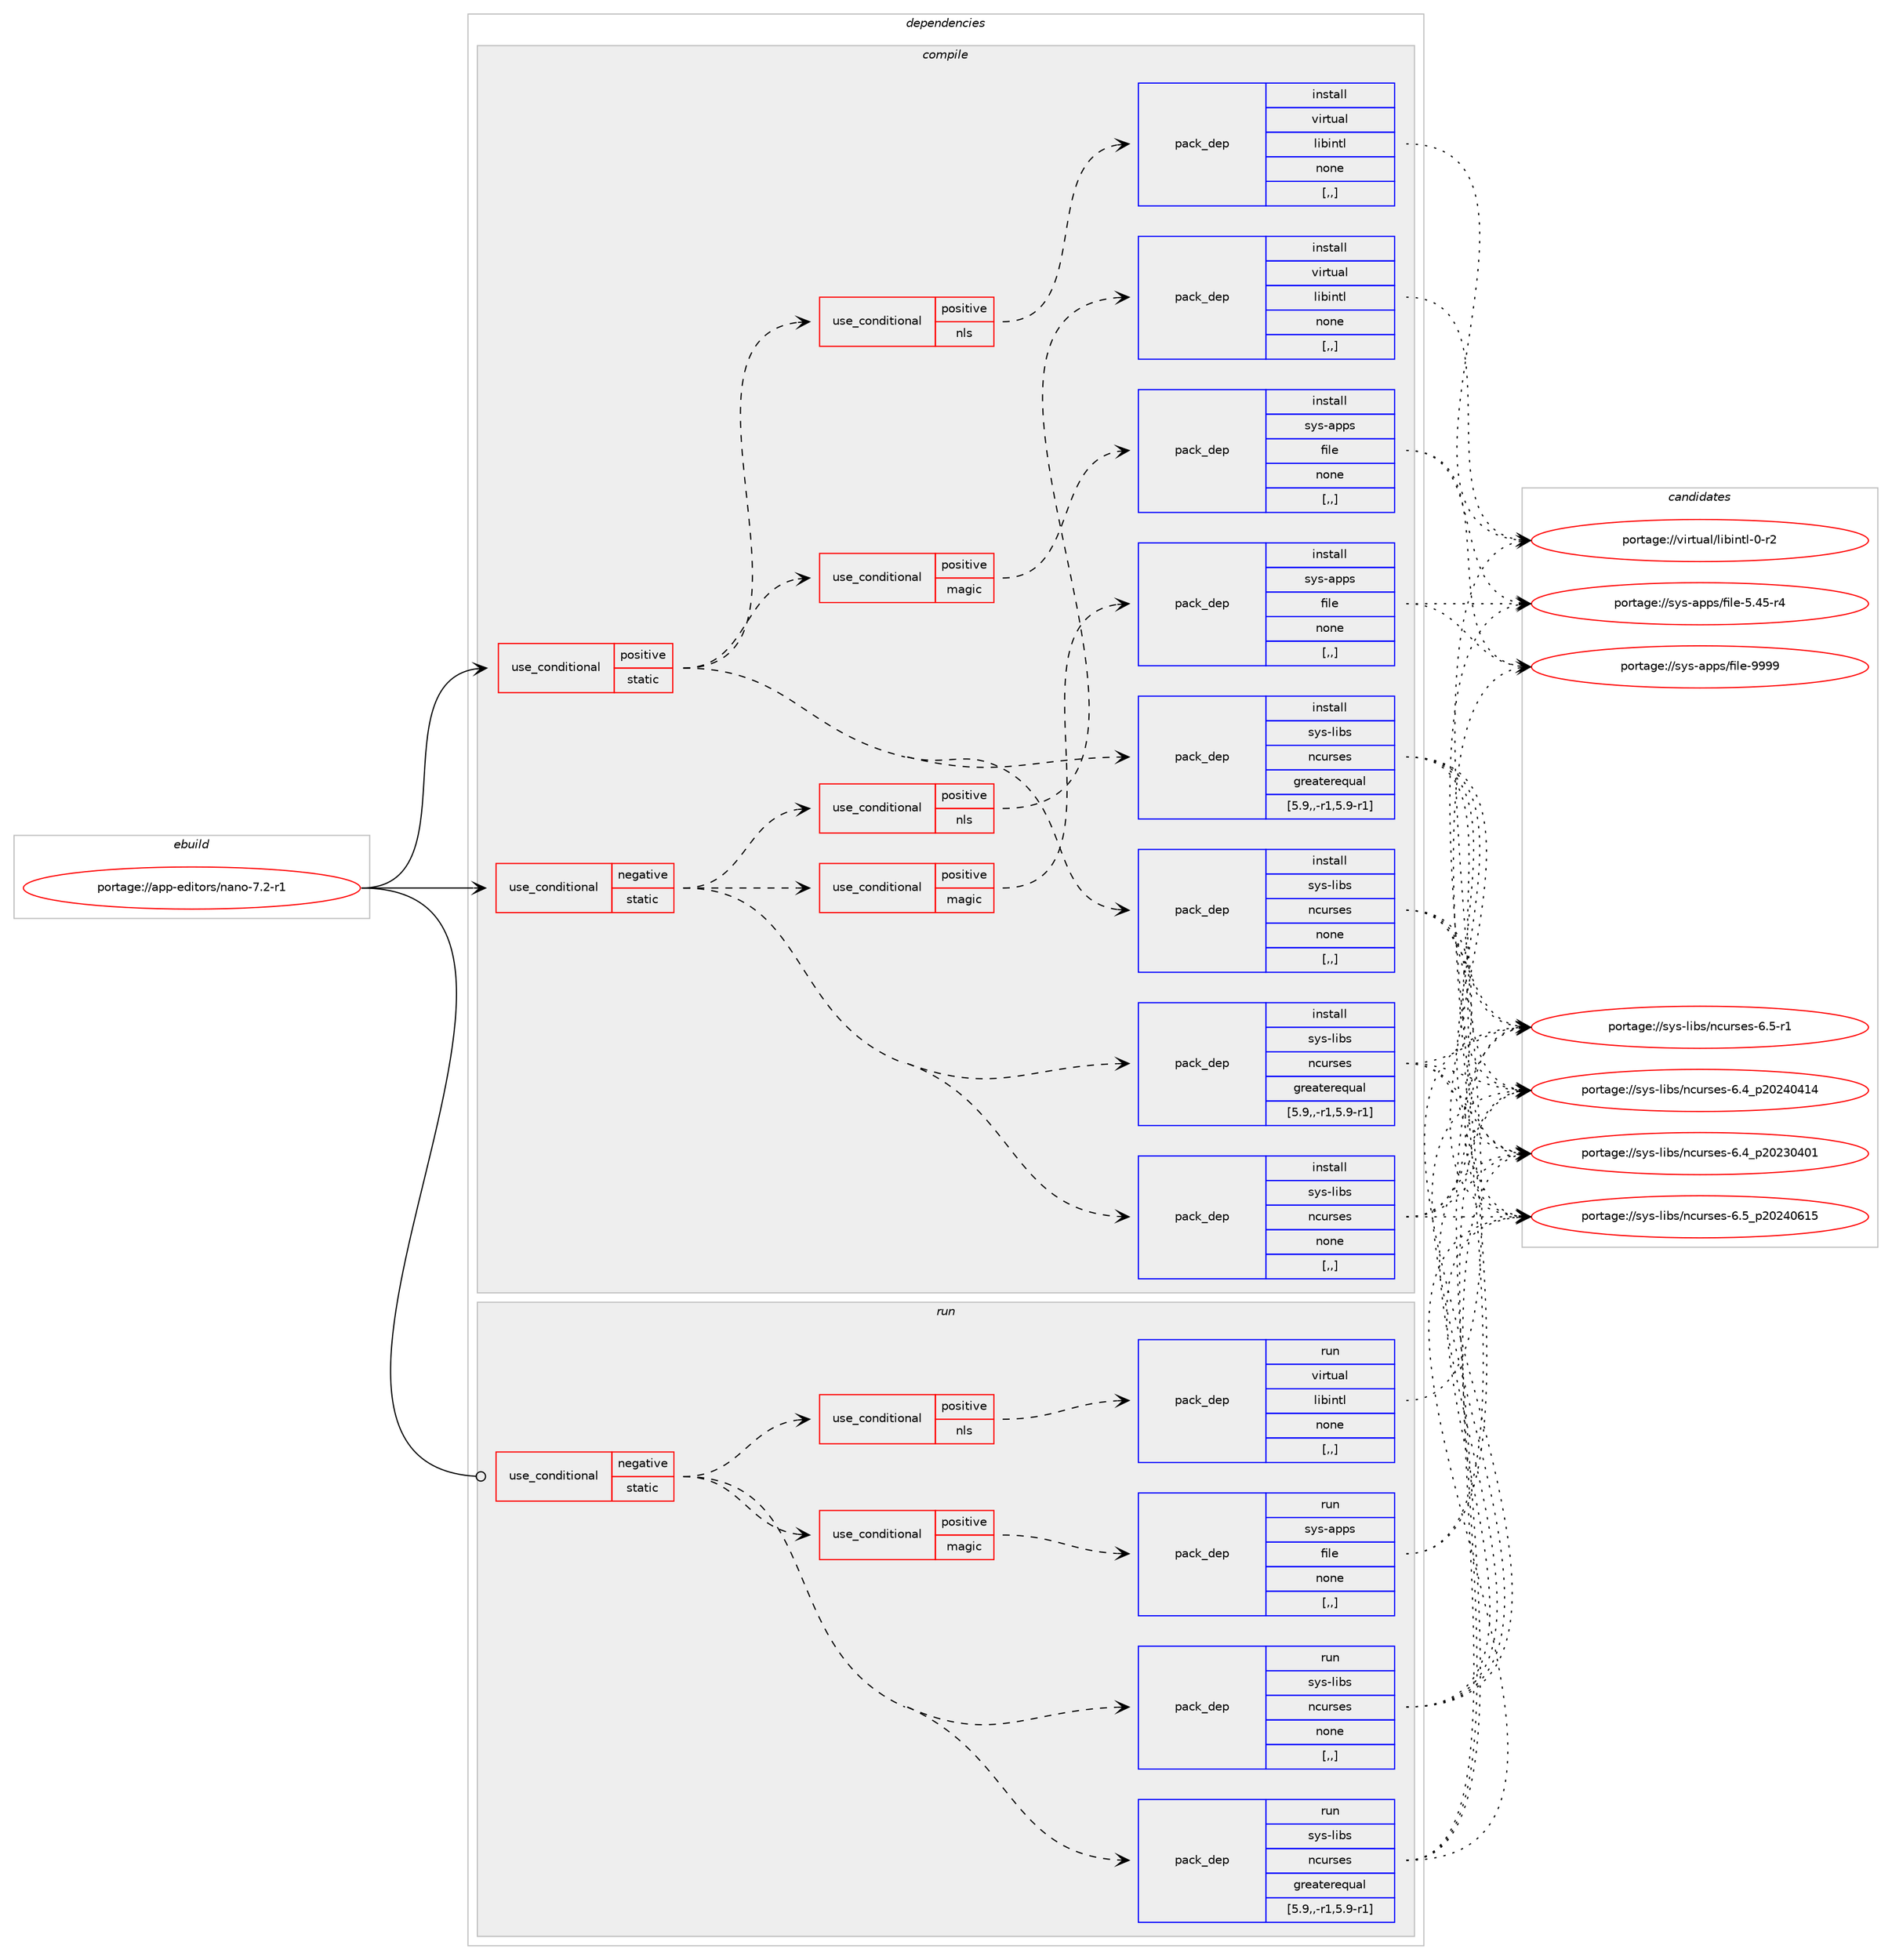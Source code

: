 digraph prolog {

# *************
# Graph options
# *************

newrank=true;
concentrate=true;
compound=true;
graph [rankdir=LR,fontname=Helvetica,fontsize=10,ranksep=1.5];#, ranksep=2.5, nodesep=0.2];
edge  [arrowhead=vee];
node  [fontname=Helvetica,fontsize=10];

# **********
# The ebuild
# **********

subgraph cluster_leftcol {
color=gray;
label=<<i>ebuild</i>>;
id [label="portage://app-editors/nano-7.2-r1", color=red, width=4, href="../app-editors/nano-7.2-r1.svg"];
}

# ****************
# The dependencies
# ****************

subgraph cluster_midcol {
color=gray;
label=<<i>dependencies</i>>;
subgraph cluster_compile {
fillcolor="#eeeeee";
style=filled;
label=<<i>compile</i>>;
subgraph cond135449 {
dependency513683 [label=<<TABLE BORDER="0" CELLBORDER="1" CELLSPACING="0" CELLPADDING="4"><TR><TD ROWSPAN="3" CELLPADDING="10">use_conditional</TD></TR><TR><TD>negative</TD></TR><TR><TD>static</TD></TR></TABLE>>, shape=none, color=red];
subgraph pack374518 {
dependency513684 [label=<<TABLE BORDER="0" CELLBORDER="1" CELLSPACING="0" CELLPADDING="4" WIDTH="220"><TR><TD ROWSPAN="6" CELLPADDING="30">pack_dep</TD></TR><TR><TD WIDTH="110">install</TD></TR><TR><TD>sys-libs</TD></TR><TR><TD>ncurses</TD></TR><TR><TD>greaterequal</TD></TR><TR><TD>[5.9,,-r1,5.9-r1]</TD></TR></TABLE>>, shape=none, color=blue];
}
dependency513683:e -> dependency513684:w [weight=20,style="dashed",arrowhead="vee"];
subgraph pack374519 {
dependency513685 [label=<<TABLE BORDER="0" CELLBORDER="1" CELLSPACING="0" CELLPADDING="4" WIDTH="220"><TR><TD ROWSPAN="6" CELLPADDING="30">pack_dep</TD></TR><TR><TD WIDTH="110">install</TD></TR><TR><TD>sys-libs</TD></TR><TR><TD>ncurses</TD></TR><TR><TD>none</TD></TR><TR><TD>[,,]</TD></TR></TABLE>>, shape=none, color=blue];
}
dependency513683:e -> dependency513685:w [weight=20,style="dashed",arrowhead="vee"];
subgraph cond135450 {
dependency513686 [label=<<TABLE BORDER="0" CELLBORDER="1" CELLSPACING="0" CELLPADDING="4"><TR><TD ROWSPAN="3" CELLPADDING="10">use_conditional</TD></TR><TR><TD>positive</TD></TR><TR><TD>magic</TD></TR></TABLE>>, shape=none, color=red];
subgraph pack374520 {
dependency513687 [label=<<TABLE BORDER="0" CELLBORDER="1" CELLSPACING="0" CELLPADDING="4" WIDTH="220"><TR><TD ROWSPAN="6" CELLPADDING="30">pack_dep</TD></TR><TR><TD WIDTH="110">install</TD></TR><TR><TD>sys-apps</TD></TR><TR><TD>file</TD></TR><TR><TD>none</TD></TR><TR><TD>[,,]</TD></TR></TABLE>>, shape=none, color=blue];
}
dependency513686:e -> dependency513687:w [weight=20,style="dashed",arrowhead="vee"];
}
dependency513683:e -> dependency513686:w [weight=20,style="dashed",arrowhead="vee"];
subgraph cond135451 {
dependency513688 [label=<<TABLE BORDER="0" CELLBORDER="1" CELLSPACING="0" CELLPADDING="4"><TR><TD ROWSPAN="3" CELLPADDING="10">use_conditional</TD></TR><TR><TD>positive</TD></TR><TR><TD>nls</TD></TR></TABLE>>, shape=none, color=red];
subgraph pack374521 {
dependency513689 [label=<<TABLE BORDER="0" CELLBORDER="1" CELLSPACING="0" CELLPADDING="4" WIDTH="220"><TR><TD ROWSPAN="6" CELLPADDING="30">pack_dep</TD></TR><TR><TD WIDTH="110">install</TD></TR><TR><TD>virtual</TD></TR><TR><TD>libintl</TD></TR><TR><TD>none</TD></TR><TR><TD>[,,]</TD></TR></TABLE>>, shape=none, color=blue];
}
dependency513688:e -> dependency513689:w [weight=20,style="dashed",arrowhead="vee"];
}
dependency513683:e -> dependency513688:w [weight=20,style="dashed",arrowhead="vee"];
}
id:e -> dependency513683:w [weight=20,style="solid",arrowhead="vee"];
subgraph cond135452 {
dependency513690 [label=<<TABLE BORDER="0" CELLBORDER="1" CELLSPACING="0" CELLPADDING="4"><TR><TD ROWSPAN="3" CELLPADDING="10">use_conditional</TD></TR><TR><TD>positive</TD></TR><TR><TD>static</TD></TR></TABLE>>, shape=none, color=red];
subgraph pack374522 {
dependency513691 [label=<<TABLE BORDER="0" CELLBORDER="1" CELLSPACING="0" CELLPADDING="4" WIDTH="220"><TR><TD ROWSPAN="6" CELLPADDING="30">pack_dep</TD></TR><TR><TD WIDTH="110">install</TD></TR><TR><TD>sys-libs</TD></TR><TR><TD>ncurses</TD></TR><TR><TD>greaterequal</TD></TR><TR><TD>[5.9,,-r1,5.9-r1]</TD></TR></TABLE>>, shape=none, color=blue];
}
dependency513690:e -> dependency513691:w [weight=20,style="dashed",arrowhead="vee"];
subgraph pack374523 {
dependency513692 [label=<<TABLE BORDER="0" CELLBORDER="1" CELLSPACING="0" CELLPADDING="4" WIDTH="220"><TR><TD ROWSPAN="6" CELLPADDING="30">pack_dep</TD></TR><TR><TD WIDTH="110">install</TD></TR><TR><TD>sys-libs</TD></TR><TR><TD>ncurses</TD></TR><TR><TD>none</TD></TR><TR><TD>[,,]</TD></TR></TABLE>>, shape=none, color=blue];
}
dependency513690:e -> dependency513692:w [weight=20,style="dashed",arrowhead="vee"];
subgraph cond135453 {
dependency513693 [label=<<TABLE BORDER="0" CELLBORDER="1" CELLSPACING="0" CELLPADDING="4"><TR><TD ROWSPAN="3" CELLPADDING="10">use_conditional</TD></TR><TR><TD>positive</TD></TR><TR><TD>magic</TD></TR></TABLE>>, shape=none, color=red];
subgraph pack374524 {
dependency513694 [label=<<TABLE BORDER="0" CELLBORDER="1" CELLSPACING="0" CELLPADDING="4" WIDTH="220"><TR><TD ROWSPAN="6" CELLPADDING="30">pack_dep</TD></TR><TR><TD WIDTH="110">install</TD></TR><TR><TD>sys-apps</TD></TR><TR><TD>file</TD></TR><TR><TD>none</TD></TR><TR><TD>[,,]</TD></TR></TABLE>>, shape=none, color=blue];
}
dependency513693:e -> dependency513694:w [weight=20,style="dashed",arrowhead="vee"];
}
dependency513690:e -> dependency513693:w [weight=20,style="dashed",arrowhead="vee"];
subgraph cond135454 {
dependency513695 [label=<<TABLE BORDER="0" CELLBORDER="1" CELLSPACING="0" CELLPADDING="4"><TR><TD ROWSPAN="3" CELLPADDING="10">use_conditional</TD></TR><TR><TD>positive</TD></TR><TR><TD>nls</TD></TR></TABLE>>, shape=none, color=red];
subgraph pack374525 {
dependency513696 [label=<<TABLE BORDER="0" CELLBORDER="1" CELLSPACING="0" CELLPADDING="4" WIDTH="220"><TR><TD ROWSPAN="6" CELLPADDING="30">pack_dep</TD></TR><TR><TD WIDTH="110">install</TD></TR><TR><TD>virtual</TD></TR><TR><TD>libintl</TD></TR><TR><TD>none</TD></TR><TR><TD>[,,]</TD></TR></TABLE>>, shape=none, color=blue];
}
dependency513695:e -> dependency513696:w [weight=20,style="dashed",arrowhead="vee"];
}
dependency513690:e -> dependency513695:w [weight=20,style="dashed",arrowhead="vee"];
}
id:e -> dependency513690:w [weight=20,style="solid",arrowhead="vee"];
}
subgraph cluster_compileandrun {
fillcolor="#eeeeee";
style=filled;
label=<<i>compile and run</i>>;
}
subgraph cluster_run {
fillcolor="#eeeeee";
style=filled;
label=<<i>run</i>>;
subgraph cond135455 {
dependency513697 [label=<<TABLE BORDER="0" CELLBORDER="1" CELLSPACING="0" CELLPADDING="4"><TR><TD ROWSPAN="3" CELLPADDING="10">use_conditional</TD></TR><TR><TD>negative</TD></TR><TR><TD>static</TD></TR></TABLE>>, shape=none, color=red];
subgraph pack374526 {
dependency513698 [label=<<TABLE BORDER="0" CELLBORDER="1" CELLSPACING="0" CELLPADDING="4" WIDTH="220"><TR><TD ROWSPAN="6" CELLPADDING="30">pack_dep</TD></TR><TR><TD WIDTH="110">run</TD></TR><TR><TD>sys-libs</TD></TR><TR><TD>ncurses</TD></TR><TR><TD>greaterequal</TD></TR><TR><TD>[5.9,,-r1,5.9-r1]</TD></TR></TABLE>>, shape=none, color=blue];
}
dependency513697:e -> dependency513698:w [weight=20,style="dashed",arrowhead="vee"];
subgraph pack374527 {
dependency513699 [label=<<TABLE BORDER="0" CELLBORDER="1" CELLSPACING="0" CELLPADDING="4" WIDTH="220"><TR><TD ROWSPAN="6" CELLPADDING="30">pack_dep</TD></TR><TR><TD WIDTH="110">run</TD></TR><TR><TD>sys-libs</TD></TR><TR><TD>ncurses</TD></TR><TR><TD>none</TD></TR><TR><TD>[,,]</TD></TR></TABLE>>, shape=none, color=blue];
}
dependency513697:e -> dependency513699:w [weight=20,style="dashed",arrowhead="vee"];
subgraph cond135456 {
dependency513700 [label=<<TABLE BORDER="0" CELLBORDER="1" CELLSPACING="0" CELLPADDING="4"><TR><TD ROWSPAN="3" CELLPADDING="10">use_conditional</TD></TR><TR><TD>positive</TD></TR><TR><TD>magic</TD></TR></TABLE>>, shape=none, color=red];
subgraph pack374528 {
dependency513701 [label=<<TABLE BORDER="0" CELLBORDER="1" CELLSPACING="0" CELLPADDING="4" WIDTH="220"><TR><TD ROWSPAN="6" CELLPADDING="30">pack_dep</TD></TR><TR><TD WIDTH="110">run</TD></TR><TR><TD>sys-apps</TD></TR><TR><TD>file</TD></TR><TR><TD>none</TD></TR><TR><TD>[,,]</TD></TR></TABLE>>, shape=none, color=blue];
}
dependency513700:e -> dependency513701:w [weight=20,style="dashed",arrowhead="vee"];
}
dependency513697:e -> dependency513700:w [weight=20,style="dashed",arrowhead="vee"];
subgraph cond135457 {
dependency513702 [label=<<TABLE BORDER="0" CELLBORDER="1" CELLSPACING="0" CELLPADDING="4"><TR><TD ROWSPAN="3" CELLPADDING="10">use_conditional</TD></TR><TR><TD>positive</TD></TR><TR><TD>nls</TD></TR></TABLE>>, shape=none, color=red];
subgraph pack374529 {
dependency513703 [label=<<TABLE BORDER="0" CELLBORDER="1" CELLSPACING="0" CELLPADDING="4" WIDTH="220"><TR><TD ROWSPAN="6" CELLPADDING="30">pack_dep</TD></TR><TR><TD WIDTH="110">run</TD></TR><TR><TD>virtual</TD></TR><TR><TD>libintl</TD></TR><TR><TD>none</TD></TR><TR><TD>[,,]</TD></TR></TABLE>>, shape=none, color=blue];
}
dependency513702:e -> dependency513703:w [weight=20,style="dashed",arrowhead="vee"];
}
dependency513697:e -> dependency513702:w [weight=20,style="dashed",arrowhead="vee"];
}
id:e -> dependency513697:w [weight=20,style="solid",arrowhead="odot"];
}
}

# **************
# The candidates
# **************

subgraph cluster_choices {
rank=same;
color=gray;
label=<<i>candidates</i>>;

subgraph choice374518 {
color=black;
nodesep=1;
choice1151211154510810598115471109911711411510111545544653951125048505248544953 [label="portage://sys-libs/ncurses-6.5_p20240615", color=red, width=4,href="../sys-libs/ncurses-6.5_p20240615.svg"];
choice11512111545108105981154711099117114115101115455446534511449 [label="portage://sys-libs/ncurses-6.5-r1", color=red, width=4,href="../sys-libs/ncurses-6.5-r1.svg"];
choice1151211154510810598115471109911711411510111545544652951125048505248524952 [label="portage://sys-libs/ncurses-6.4_p20240414", color=red, width=4,href="../sys-libs/ncurses-6.4_p20240414.svg"];
choice1151211154510810598115471109911711411510111545544652951125048505148524849 [label="portage://sys-libs/ncurses-6.4_p20230401", color=red, width=4,href="../sys-libs/ncurses-6.4_p20230401.svg"];
dependency513684:e -> choice1151211154510810598115471109911711411510111545544653951125048505248544953:w [style=dotted,weight="100"];
dependency513684:e -> choice11512111545108105981154711099117114115101115455446534511449:w [style=dotted,weight="100"];
dependency513684:e -> choice1151211154510810598115471109911711411510111545544652951125048505248524952:w [style=dotted,weight="100"];
dependency513684:e -> choice1151211154510810598115471109911711411510111545544652951125048505148524849:w [style=dotted,weight="100"];
}
subgraph choice374519 {
color=black;
nodesep=1;
choice1151211154510810598115471109911711411510111545544653951125048505248544953 [label="portage://sys-libs/ncurses-6.5_p20240615", color=red, width=4,href="../sys-libs/ncurses-6.5_p20240615.svg"];
choice11512111545108105981154711099117114115101115455446534511449 [label="portage://sys-libs/ncurses-6.5-r1", color=red, width=4,href="../sys-libs/ncurses-6.5-r1.svg"];
choice1151211154510810598115471109911711411510111545544652951125048505248524952 [label="portage://sys-libs/ncurses-6.4_p20240414", color=red, width=4,href="../sys-libs/ncurses-6.4_p20240414.svg"];
choice1151211154510810598115471109911711411510111545544652951125048505148524849 [label="portage://sys-libs/ncurses-6.4_p20230401", color=red, width=4,href="../sys-libs/ncurses-6.4_p20230401.svg"];
dependency513685:e -> choice1151211154510810598115471109911711411510111545544653951125048505248544953:w [style=dotted,weight="100"];
dependency513685:e -> choice11512111545108105981154711099117114115101115455446534511449:w [style=dotted,weight="100"];
dependency513685:e -> choice1151211154510810598115471109911711411510111545544652951125048505248524952:w [style=dotted,weight="100"];
dependency513685:e -> choice1151211154510810598115471109911711411510111545544652951125048505148524849:w [style=dotted,weight="100"];
}
subgraph choice374520 {
color=black;
nodesep=1;
choice1151211154597112112115471021051081014557575757 [label="portage://sys-apps/file-9999", color=red, width=4,href="../sys-apps/file-9999.svg"];
choice11512111545971121121154710210510810145534652534511452 [label="portage://sys-apps/file-5.45-r4", color=red, width=4,href="../sys-apps/file-5.45-r4.svg"];
dependency513687:e -> choice1151211154597112112115471021051081014557575757:w [style=dotted,weight="100"];
dependency513687:e -> choice11512111545971121121154710210510810145534652534511452:w [style=dotted,weight="100"];
}
subgraph choice374521 {
color=black;
nodesep=1;
choice11810511411611797108471081059810511011610845484511450 [label="portage://virtual/libintl-0-r2", color=red, width=4,href="../virtual/libintl-0-r2.svg"];
dependency513689:e -> choice11810511411611797108471081059810511011610845484511450:w [style=dotted,weight="100"];
}
subgraph choice374522 {
color=black;
nodesep=1;
choice1151211154510810598115471109911711411510111545544653951125048505248544953 [label="portage://sys-libs/ncurses-6.5_p20240615", color=red, width=4,href="../sys-libs/ncurses-6.5_p20240615.svg"];
choice11512111545108105981154711099117114115101115455446534511449 [label="portage://sys-libs/ncurses-6.5-r1", color=red, width=4,href="../sys-libs/ncurses-6.5-r1.svg"];
choice1151211154510810598115471109911711411510111545544652951125048505248524952 [label="portage://sys-libs/ncurses-6.4_p20240414", color=red, width=4,href="../sys-libs/ncurses-6.4_p20240414.svg"];
choice1151211154510810598115471109911711411510111545544652951125048505148524849 [label="portage://sys-libs/ncurses-6.4_p20230401", color=red, width=4,href="../sys-libs/ncurses-6.4_p20230401.svg"];
dependency513691:e -> choice1151211154510810598115471109911711411510111545544653951125048505248544953:w [style=dotted,weight="100"];
dependency513691:e -> choice11512111545108105981154711099117114115101115455446534511449:w [style=dotted,weight="100"];
dependency513691:e -> choice1151211154510810598115471109911711411510111545544652951125048505248524952:w [style=dotted,weight="100"];
dependency513691:e -> choice1151211154510810598115471109911711411510111545544652951125048505148524849:w [style=dotted,weight="100"];
}
subgraph choice374523 {
color=black;
nodesep=1;
choice1151211154510810598115471109911711411510111545544653951125048505248544953 [label="portage://sys-libs/ncurses-6.5_p20240615", color=red, width=4,href="../sys-libs/ncurses-6.5_p20240615.svg"];
choice11512111545108105981154711099117114115101115455446534511449 [label="portage://sys-libs/ncurses-6.5-r1", color=red, width=4,href="../sys-libs/ncurses-6.5-r1.svg"];
choice1151211154510810598115471109911711411510111545544652951125048505248524952 [label="portage://sys-libs/ncurses-6.4_p20240414", color=red, width=4,href="../sys-libs/ncurses-6.4_p20240414.svg"];
choice1151211154510810598115471109911711411510111545544652951125048505148524849 [label="portage://sys-libs/ncurses-6.4_p20230401", color=red, width=4,href="../sys-libs/ncurses-6.4_p20230401.svg"];
dependency513692:e -> choice1151211154510810598115471109911711411510111545544653951125048505248544953:w [style=dotted,weight="100"];
dependency513692:e -> choice11512111545108105981154711099117114115101115455446534511449:w [style=dotted,weight="100"];
dependency513692:e -> choice1151211154510810598115471109911711411510111545544652951125048505248524952:w [style=dotted,weight="100"];
dependency513692:e -> choice1151211154510810598115471109911711411510111545544652951125048505148524849:w [style=dotted,weight="100"];
}
subgraph choice374524 {
color=black;
nodesep=1;
choice1151211154597112112115471021051081014557575757 [label="portage://sys-apps/file-9999", color=red, width=4,href="../sys-apps/file-9999.svg"];
choice11512111545971121121154710210510810145534652534511452 [label="portage://sys-apps/file-5.45-r4", color=red, width=4,href="../sys-apps/file-5.45-r4.svg"];
dependency513694:e -> choice1151211154597112112115471021051081014557575757:w [style=dotted,weight="100"];
dependency513694:e -> choice11512111545971121121154710210510810145534652534511452:w [style=dotted,weight="100"];
}
subgraph choice374525 {
color=black;
nodesep=1;
choice11810511411611797108471081059810511011610845484511450 [label="portage://virtual/libintl-0-r2", color=red, width=4,href="../virtual/libintl-0-r2.svg"];
dependency513696:e -> choice11810511411611797108471081059810511011610845484511450:w [style=dotted,weight="100"];
}
subgraph choice374526 {
color=black;
nodesep=1;
choice1151211154510810598115471109911711411510111545544653951125048505248544953 [label="portage://sys-libs/ncurses-6.5_p20240615", color=red, width=4,href="../sys-libs/ncurses-6.5_p20240615.svg"];
choice11512111545108105981154711099117114115101115455446534511449 [label="portage://sys-libs/ncurses-6.5-r1", color=red, width=4,href="../sys-libs/ncurses-6.5-r1.svg"];
choice1151211154510810598115471109911711411510111545544652951125048505248524952 [label="portage://sys-libs/ncurses-6.4_p20240414", color=red, width=4,href="../sys-libs/ncurses-6.4_p20240414.svg"];
choice1151211154510810598115471109911711411510111545544652951125048505148524849 [label="portage://sys-libs/ncurses-6.4_p20230401", color=red, width=4,href="../sys-libs/ncurses-6.4_p20230401.svg"];
dependency513698:e -> choice1151211154510810598115471109911711411510111545544653951125048505248544953:w [style=dotted,weight="100"];
dependency513698:e -> choice11512111545108105981154711099117114115101115455446534511449:w [style=dotted,weight="100"];
dependency513698:e -> choice1151211154510810598115471109911711411510111545544652951125048505248524952:w [style=dotted,weight="100"];
dependency513698:e -> choice1151211154510810598115471109911711411510111545544652951125048505148524849:w [style=dotted,weight="100"];
}
subgraph choice374527 {
color=black;
nodesep=1;
choice1151211154510810598115471109911711411510111545544653951125048505248544953 [label="portage://sys-libs/ncurses-6.5_p20240615", color=red, width=4,href="../sys-libs/ncurses-6.5_p20240615.svg"];
choice11512111545108105981154711099117114115101115455446534511449 [label="portage://sys-libs/ncurses-6.5-r1", color=red, width=4,href="../sys-libs/ncurses-6.5-r1.svg"];
choice1151211154510810598115471109911711411510111545544652951125048505248524952 [label="portage://sys-libs/ncurses-6.4_p20240414", color=red, width=4,href="../sys-libs/ncurses-6.4_p20240414.svg"];
choice1151211154510810598115471109911711411510111545544652951125048505148524849 [label="portage://sys-libs/ncurses-6.4_p20230401", color=red, width=4,href="../sys-libs/ncurses-6.4_p20230401.svg"];
dependency513699:e -> choice1151211154510810598115471109911711411510111545544653951125048505248544953:w [style=dotted,weight="100"];
dependency513699:e -> choice11512111545108105981154711099117114115101115455446534511449:w [style=dotted,weight="100"];
dependency513699:e -> choice1151211154510810598115471109911711411510111545544652951125048505248524952:w [style=dotted,weight="100"];
dependency513699:e -> choice1151211154510810598115471109911711411510111545544652951125048505148524849:w [style=dotted,weight="100"];
}
subgraph choice374528 {
color=black;
nodesep=1;
choice1151211154597112112115471021051081014557575757 [label="portage://sys-apps/file-9999", color=red, width=4,href="../sys-apps/file-9999.svg"];
choice11512111545971121121154710210510810145534652534511452 [label="portage://sys-apps/file-5.45-r4", color=red, width=4,href="../sys-apps/file-5.45-r4.svg"];
dependency513701:e -> choice1151211154597112112115471021051081014557575757:w [style=dotted,weight="100"];
dependency513701:e -> choice11512111545971121121154710210510810145534652534511452:w [style=dotted,weight="100"];
}
subgraph choice374529 {
color=black;
nodesep=1;
choice11810511411611797108471081059810511011610845484511450 [label="portage://virtual/libintl-0-r2", color=red, width=4,href="../virtual/libintl-0-r2.svg"];
dependency513703:e -> choice11810511411611797108471081059810511011610845484511450:w [style=dotted,weight="100"];
}
}

}
